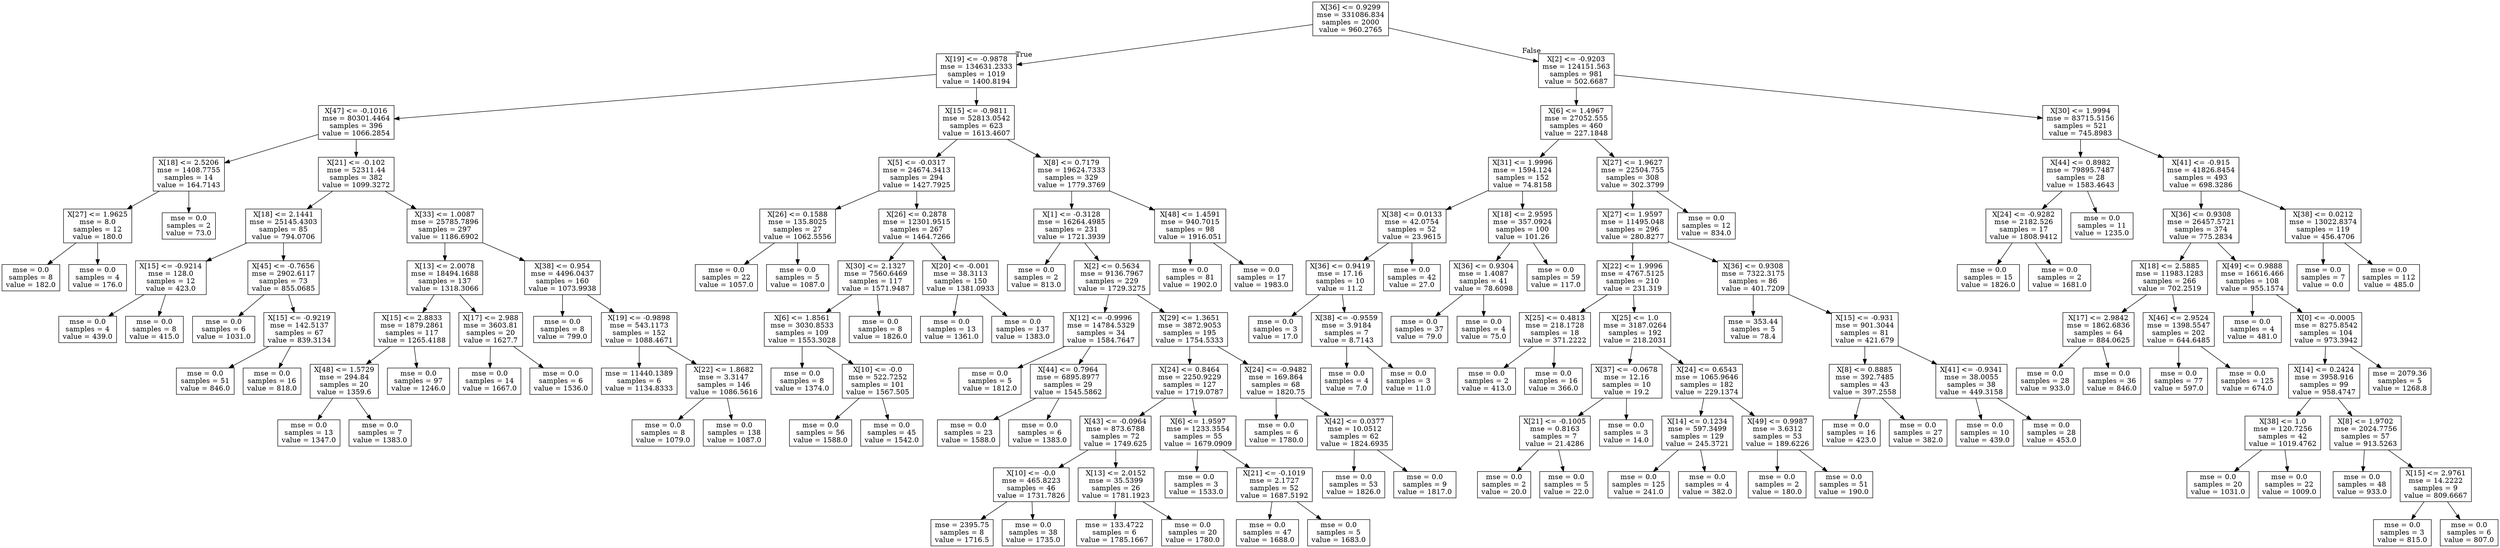 digraph Tree {
node [shape=box] ;
0 [label="X[36] <= 0.9299\nmse = 331086.834\nsamples = 2000\nvalue = 960.2765"] ;
1 [label="X[19] <= -0.9878\nmse = 134631.2333\nsamples = 1019\nvalue = 1400.8194"] ;
0 -> 1 [labeldistance=2.5, labelangle=45, headlabel="True"] ;
2 [label="X[47] <= -0.1016\nmse = 80301.4464\nsamples = 396\nvalue = 1066.2854"] ;
1 -> 2 ;
3 [label="X[18] <= 2.5206\nmse = 1408.7755\nsamples = 14\nvalue = 164.7143"] ;
2 -> 3 ;
4 [label="X[27] <= 1.9625\nmse = 8.0\nsamples = 12\nvalue = 180.0"] ;
3 -> 4 ;
5 [label="mse = 0.0\nsamples = 8\nvalue = 182.0"] ;
4 -> 5 ;
6 [label="mse = 0.0\nsamples = 4\nvalue = 176.0"] ;
4 -> 6 ;
7 [label="mse = 0.0\nsamples = 2\nvalue = 73.0"] ;
3 -> 7 ;
8 [label="X[21] <= -0.102\nmse = 52311.44\nsamples = 382\nvalue = 1099.3272"] ;
2 -> 8 ;
9 [label="X[18] <= 2.1441\nmse = 25145.4303\nsamples = 85\nvalue = 794.0706"] ;
8 -> 9 ;
10 [label="X[15] <= -0.9214\nmse = 128.0\nsamples = 12\nvalue = 423.0"] ;
9 -> 10 ;
11 [label="mse = 0.0\nsamples = 4\nvalue = 439.0"] ;
10 -> 11 ;
12 [label="mse = 0.0\nsamples = 8\nvalue = 415.0"] ;
10 -> 12 ;
13 [label="X[45] <= -0.7656\nmse = 2902.6117\nsamples = 73\nvalue = 855.0685"] ;
9 -> 13 ;
14 [label="mse = 0.0\nsamples = 6\nvalue = 1031.0"] ;
13 -> 14 ;
15 [label="X[15] <= -0.9219\nmse = 142.5137\nsamples = 67\nvalue = 839.3134"] ;
13 -> 15 ;
16 [label="mse = 0.0\nsamples = 51\nvalue = 846.0"] ;
15 -> 16 ;
17 [label="mse = 0.0\nsamples = 16\nvalue = 818.0"] ;
15 -> 17 ;
18 [label="X[33] <= 1.0087\nmse = 25785.7896\nsamples = 297\nvalue = 1186.6902"] ;
8 -> 18 ;
19 [label="X[13] <= 2.0078\nmse = 18494.1688\nsamples = 137\nvalue = 1318.3066"] ;
18 -> 19 ;
20 [label="X[15] <= 2.8833\nmse = 1879.2861\nsamples = 117\nvalue = 1265.4188"] ;
19 -> 20 ;
21 [label="X[48] <= 1.5729\nmse = 294.84\nsamples = 20\nvalue = 1359.6"] ;
20 -> 21 ;
22 [label="mse = 0.0\nsamples = 13\nvalue = 1347.0"] ;
21 -> 22 ;
23 [label="mse = 0.0\nsamples = 7\nvalue = 1383.0"] ;
21 -> 23 ;
24 [label="mse = 0.0\nsamples = 97\nvalue = 1246.0"] ;
20 -> 24 ;
25 [label="X[17] <= 2.988\nmse = 3603.81\nsamples = 20\nvalue = 1627.7"] ;
19 -> 25 ;
26 [label="mse = 0.0\nsamples = 14\nvalue = 1667.0"] ;
25 -> 26 ;
27 [label="mse = 0.0\nsamples = 6\nvalue = 1536.0"] ;
25 -> 27 ;
28 [label="X[38] <= 0.954\nmse = 4496.0437\nsamples = 160\nvalue = 1073.9938"] ;
18 -> 28 ;
29 [label="mse = 0.0\nsamples = 8\nvalue = 799.0"] ;
28 -> 29 ;
30 [label="X[19] <= -0.9898\nmse = 543.1173\nsamples = 152\nvalue = 1088.4671"] ;
28 -> 30 ;
31 [label="mse = 11440.1389\nsamples = 6\nvalue = 1134.8333"] ;
30 -> 31 ;
32 [label="X[22] <= 1.8682\nmse = 3.3147\nsamples = 146\nvalue = 1086.5616"] ;
30 -> 32 ;
33 [label="mse = 0.0\nsamples = 8\nvalue = 1079.0"] ;
32 -> 33 ;
34 [label="mse = 0.0\nsamples = 138\nvalue = 1087.0"] ;
32 -> 34 ;
35 [label="X[15] <= -0.9811\nmse = 52813.0542\nsamples = 623\nvalue = 1613.4607"] ;
1 -> 35 ;
36 [label="X[5] <= -0.0317\nmse = 24674.3413\nsamples = 294\nvalue = 1427.7925"] ;
35 -> 36 ;
37 [label="X[26] <= 0.1588\nmse = 135.8025\nsamples = 27\nvalue = 1062.5556"] ;
36 -> 37 ;
38 [label="mse = 0.0\nsamples = 22\nvalue = 1057.0"] ;
37 -> 38 ;
39 [label="mse = 0.0\nsamples = 5\nvalue = 1087.0"] ;
37 -> 39 ;
40 [label="X[26] <= 0.2878\nmse = 12301.9515\nsamples = 267\nvalue = 1464.7266"] ;
36 -> 40 ;
41 [label="X[30] <= 2.1327\nmse = 7560.6469\nsamples = 117\nvalue = 1571.9487"] ;
40 -> 41 ;
42 [label="X[6] <= 1.8561\nmse = 3030.8533\nsamples = 109\nvalue = 1553.3028"] ;
41 -> 42 ;
43 [label="mse = 0.0\nsamples = 8\nvalue = 1374.0"] ;
42 -> 43 ;
44 [label="X[10] <= -0.0\nmse = 522.7252\nsamples = 101\nvalue = 1567.505"] ;
42 -> 44 ;
45 [label="mse = 0.0\nsamples = 56\nvalue = 1588.0"] ;
44 -> 45 ;
46 [label="mse = 0.0\nsamples = 45\nvalue = 1542.0"] ;
44 -> 46 ;
47 [label="mse = 0.0\nsamples = 8\nvalue = 1826.0"] ;
41 -> 47 ;
48 [label="X[20] <= -0.001\nmse = 38.3113\nsamples = 150\nvalue = 1381.0933"] ;
40 -> 48 ;
49 [label="mse = 0.0\nsamples = 13\nvalue = 1361.0"] ;
48 -> 49 ;
50 [label="mse = 0.0\nsamples = 137\nvalue = 1383.0"] ;
48 -> 50 ;
51 [label="X[8] <= 0.7179\nmse = 19624.7333\nsamples = 329\nvalue = 1779.3769"] ;
35 -> 51 ;
52 [label="X[1] <= -0.3128\nmse = 16264.4985\nsamples = 231\nvalue = 1721.3939"] ;
51 -> 52 ;
53 [label="mse = 0.0\nsamples = 2\nvalue = 813.0"] ;
52 -> 53 ;
54 [label="X[2] <= 0.5634\nmse = 9136.7967\nsamples = 229\nvalue = 1729.3275"] ;
52 -> 54 ;
55 [label="X[12] <= -0.9996\nmse = 14784.5329\nsamples = 34\nvalue = 1584.7647"] ;
54 -> 55 ;
56 [label="mse = 0.0\nsamples = 5\nvalue = 1812.0"] ;
55 -> 56 ;
57 [label="X[44] <= 0.7964\nmse = 6895.8977\nsamples = 29\nvalue = 1545.5862"] ;
55 -> 57 ;
58 [label="mse = 0.0\nsamples = 23\nvalue = 1588.0"] ;
57 -> 58 ;
59 [label="mse = 0.0\nsamples = 6\nvalue = 1383.0"] ;
57 -> 59 ;
60 [label="X[29] <= 1.3651\nmse = 3872.9053\nsamples = 195\nvalue = 1754.5333"] ;
54 -> 60 ;
61 [label="X[24] <= 0.8464\nmse = 2250.9229\nsamples = 127\nvalue = 1719.0787"] ;
60 -> 61 ;
62 [label="X[43] <= -0.0964\nmse = 873.6788\nsamples = 72\nvalue = 1749.625"] ;
61 -> 62 ;
63 [label="X[10] <= -0.0\nmse = 465.8223\nsamples = 46\nvalue = 1731.7826"] ;
62 -> 63 ;
64 [label="mse = 2395.75\nsamples = 8\nvalue = 1716.5"] ;
63 -> 64 ;
65 [label="mse = 0.0\nsamples = 38\nvalue = 1735.0"] ;
63 -> 65 ;
66 [label="X[13] <= 2.0152\nmse = 35.5399\nsamples = 26\nvalue = 1781.1923"] ;
62 -> 66 ;
67 [label="mse = 133.4722\nsamples = 6\nvalue = 1785.1667"] ;
66 -> 67 ;
68 [label="mse = 0.0\nsamples = 20\nvalue = 1780.0"] ;
66 -> 68 ;
69 [label="X[6] <= 1.9597\nmse = 1233.3554\nsamples = 55\nvalue = 1679.0909"] ;
61 -> 69 ;
70 [label="mse = 0.0\nsamples = 3\nvalue = 1533.0"] ;
69 -> 70 ;
71 [label="X[21] <= -0.1019\nmse = 2.1727\nsamples = 52\nvalue = 1687.5192"] ;
69 -> 71 ;
72 [label="mse = 0.0\nsamples = 47\nvalue = 1688.0"] ;
71 -> 72 ;
73 [label="mse = 0.0\nsamples = 5\nvalue = 1683.0"] ;
71 -> 73 ;
74 [label="X[24] <= -0.9482\nmse = 169.864\nsamples = 68\nvalue = 1820.75"] ;
60 -> 74 ;
75 [label="mse = 0.0\nsamples = 6\nvalue = 1780.0"] ;
74 -> 75 ;
76 [label="X[42] <= 0.0377\nmse = 10.0512\nsamples = 62\nvalue = 1824.6935"] ;
74 -> 76 ;
77 [label="mse = 0.0\nsamples = 53\nvalue = 1826.0"] ;
76 -> 77 ;
78 [label="mse = 0.0\nsamples = 9\nvalue = 1817.0"] ;
76 -> 78 ;
79 [label="X[48] <= 1.4591\nmse = 940.7015\nsamples = 98\nvalue = 1916.051"] ;
51 -> 79 ;
80 [label="mse = 0.0\nsamples = 81\nvalue = 1902.0"] ;
79 -> 80 ;
81 [label="mse = 0.0\nsamples = 17\nvalue = 1983.0"] ;
79 -> 81 ;
82 [label="X[2] <= -0.9203\nmse = 124151.563\nsamples = 981\nvalue = 502.6687"] ;
0 -> 82 [labeldistance=2.5, labelangle=-45, headlabel="False"] ;
83 [label="X[6] <= 1.4967\nmse = 27052.555\nsamples = 460\nvalue = 227.1848"] ;
82 -> 83 ;
84 [label="X[31] <= 1.9996\nmse = 1594.124\nsamples = 152\nvalue = 74.8158"] ;
83 -> 84 ;
85 [label="X[38] <= 0.0133\nmse = 42.0754\nsamples = 52\nvalue = 23.9615"] ;
84 -> 85 ;
86 [label="X[36] <= 0.9419\nmse = 17.16\nsamples = 10\nvalue = 11.2"] ;
85 -> 86 ;
87 [label="mse = 0.0\nsamples = 3\nvalue = 17.0"] ;
86 -> 87 ;
88 [label="X[38] <= -0.9559\nmse = 3.9184\nsamples = 7\nvalue = 8.7143"] ;
86 -> 88 ;
89 [label="mse = 0.0\nsamples = 4\nvalue = 7.0"] ;
88 -> 89 ;
90 [label="mse = 0.0\nsamples = 3\nvalue = 11.0"] ;
88 -> 90 ;
91 [label="mse = 0.0\nsamples = 42\nvalue = 27.0"] ;
85 -> 91 ;
92 [label="X[18] <= 2.9595\nmse = 357.0924\nsamples = 100\nvalue = 101.26"] ;
84 -> 92 ;
93 [label="X[36] <= 0.9304\nmse = 1.4087\nsamples = 41\nvalue = 78.6098"] ;
92 -> 93 ;
94 [label="mse = 0.0\nsamples = 37\nvalue = 79.0"] ;
93 -> 94 ;
95 [label="mse = 0.0\nsamples = 4\nvalue = 75.0"] ;
93 -> 95 ;
96 [label="mse = 0.0\nsamples = 59\nvalue = 117.0"] ;
92 -> 96 ;
97 [label="X[27] <= 1.9627\nmse = 22504.755\nsamples = 308\nvalue = 302.3799"] ;
83 -> 97 ;
98 [label="X[27] <= 1.9597\nmse = 11495.048\nsamples = 296\nvalue = 280.8277"] ;
97 -> 98 ;
99 [label="X[22] <= 1.9996\nmse = 4767.5125\nsamples = 210\nvalue = 231.319"] ;
98 -> 99 ;
100 [label="X[25] <= 0.4813\nmse = 218.1728\nsamples = 18\nvalue = 371.2222"] ;
99 -> 100 ;
101 [label="mse = 0.0\nsamples = 2\nvalue = 413.0"] ;
100 -> 101 ;
102 [label="mse = 0.0\nsamples = 16\nvalue = 366.0"] ;
100 -> 102 ;
103 [label="X[25] <= 1.0\nmse = 3187.0264\nsamples = 192\nvalue = 218.2031"] ;
99 -> 103 ;
104 [label="X[37] <= -0.0678\nmse = 12.16\nsamples = 10\nvalue = 19.2"] ;
103 -> 104 ;
105 [label="X[21] <= -0.1005\nmse = 0.8163\nsamples = 7\nvalue = 21.4286"] ;
104 -> 105 ;
106 [label="mse = 0.0\nsamples = 2\nvalue = 20.0"] ;
105 -> 106 ;
107 [label="mse = 0.0\nsamples = 5\nvalue = 22.0"] ;
105 -> 107 ;
108 [label="mse = 0.0\nsamples = 3\nvalue = 14.0"] ;
104 -> 108 ;
109 [label="X[24] <= 0.6543\nmse = 1065.9646\nsamples = 182\nvalue = 229.1374"] ;
103 -> 109 ;
110 [label="X[14] <= 0.1234\nmse = 597.3499\nsamples = 129\nvalue = 245.3721"] ;
109 -> 110 ;
111 [label="mse = 0.0\nsamples = 125\nvalue = 241.0"] ;
110 -> 111 ;
112 [label="mse = 0.0\nsamples = 4\nvalue = 382.0"] ;
110 -> 112 ;
113 [label="X[49] <= 0.9987\nmse = 3.6312\nsamples = 53\nvalue = 189.6226"] ;
109 -> 113 ;
114 [label="mse = 0.0\nsamples = 2\nvalue = 180.0"] ;
113 -> 114 ;
115 [label="mse = 0.0\nsamples = 51\nvalue = 190.0"] ;
113 -> 115 ;
116 [label="X[36] <= 0.9308\nmse = 7322.3175\nsamples = 86\nvalue = 401.7209"] ;
98 -> 116 ;
117 [label="mse = 353.44\nsamples = 5\nvalue = 78.4"] ;
116 -> 117 ;
118 [label="X[15] <= -0.931\nmse = 901.3044\nsamples = 81\nvalue = 421.679"] ;
116 -> 118 ;
119 [label="X[8] <= 0.8885\nmse = 392.7485\nsamples = 43\nvalue = 397.2558"] ;
118 -> 119 ;
120 [label="mse = 0.0\nsamples = 16\nvalue = 423.0"] ;
119 -> 120 ;
121 [label="mse = 0.0\nsamples = 27\nvalue = 382.0"] ;
119 -> 121 ;
122 [label="X[41] <= -0.9341\nmse = 38.0055\nsamples = 38\nvalue = 449.3158"] ;
118 -> 122 ;
123 [label="mse = 0.0\nsamples = 10\nvalue = 439.0"] ;
122 -> 123 ;
124 [label="mse = 0.0\nsamples = 28\nvalue = 453.0"] ;
122 -> 124 ;
125 [label="mse = 0.0\nsamples = 12\nvalue = 834.0"] ;
97 -> 125 ;
126 [label="X[30] <= 1.9994\nmse = 83715.5156\nsamples = 521\nvalue = 745.8983"] ;
82 -> 126 ;
127 [label="X[44] <= 0.8982\nmse = 79895.7487\nsamples = 28\nvalue = 1583.4643"] ;
126 -> 127 ;
128 [label="X[24] <= -0.9282\nmse = 2182.526\nsamples = 17\nvalue = 1808.9412"] ;
127 -> 128 ;
129 [label="mse = 0.0\nsamples = 15\nvalue = 1826.0"] ;
128 -> 129 ;
130 [label="mse = 0.0\nsamples = 2\nvalue = 1681.0"] ;
128 -> 130 ;
131 [label="mse = 0.0\nsamples = 11\nvalue = 1235.0"] ;
127 -> 131 ;
132 [label="X[41] <= -0.915\nmse = 41826.8454\nsamples = 493\nvalue = 698.3286"] ;
126 -> 132 ;
133 [label="X[36] <= 0.9308\nmse = 26457.5721\nsamples = 374\nvalue = 775.2834"] ;
132 -> 133 ;
134 [label="X[18] <= 2.5885\nmse = 11983.1283\nsamples = 266\nvalue = 702.2519"] ;
133 -> 134 ;
135 [label="X[17] <= 2.9842\nmse = 1862.6836\nsamples = 64\nvalue = 884.0625"] ;
134 -> 135 ;
136 [label="mse = 0.0\nsamples = 28\nvalue = 933.0"] ;
135 -> 136 ;
137 [label="mse = 0.0\nsamples = 36\nvalue = 846.0"] ;
135 -> 137 ;
138 [label="X[46] <= 2.9524\nmse = 1398.5547\nsamples = 202\nvalue = 644.6485"] ;
134 -> 138 ;
139 [label="mse = 0.0\nsamples = 77\nvalue = 597.0"] ;
138 -> 139 ;
140 [label="mse = 0.0\nsamples = 125\nvalue = 674.0"] ;
138 -> 140 ;
141 [label="X[49] <= 0.9888\nmse = 16616.466\nsamples = 108\nvalue = 955.1574"] ;
133 -> 141 ;
142 [label="mse = 0.0\nsamples = 4\nvalue = 481.0"] ;
141 -> 142 ;
143 [label="X[0] <= -0.0005\nmse = 8275.8542\nsamples = 104\nvalue = 973.3942"] ;
141 -> 143 ;
144 [label="X[14] <= 0.2424\nmse = 3958.916\nsamples = 99\nvalue = 958.4747"] ;
143 -> 144 ;
145 [label="X[38] <= 1.0\nmse = 120.7256\nsamples = 42\nvalue = 1019.4762"] ;
144 -> 145 ;
146 [label="mse = 0.0\nsamples = 20\nvalue = 1031.0"] ;
145 -> 146 ;
147 [label="mse = 0.0\nsamples = 22\nvalue = 1009.0"] ;
145 -> 147 ;
148 [label="X[8] <= 1.9702\nmse = 2024.7756\nsamples = 57\nvalue = 913.5263"] ;
144 -> 148 ;
149 [label="mse = 0.0\nsamples = 48\nvalue = 933.0"] ;
148 -> 149 ;
150 [label="X[15] <= 2.9761\nmse = 14.2222\nsamples = 9\nvalue = 809.6667"] ;
148 -> 150 ;
151 [label="mse = 0.0\nsamples = 3\nvalue = 815.0"] ;
150 -> 151 ;
152 [label="mse = 0.0\nsamples = 6\nvalue = 807.0"] ;
150 -> 152 ;
153 [label="mse = 2079.36\nsamples = 5\nvalue = 1268.8"] ;
143 -> 153 ;
154 [label="X[38] <= 0.0212\nmse = 13022.8374\nsamples = 119\nvalue = 456.4706"] ;
132 -> 154 ;
155 [label="mse = 0.0\nsamples = 7\nvalue = 0.0"] ;
154 -> 155 ;
156 [label="mse = 0.0\nsamples = 112\nvalue = 485.0"] ;
154 -> 156 ;
}